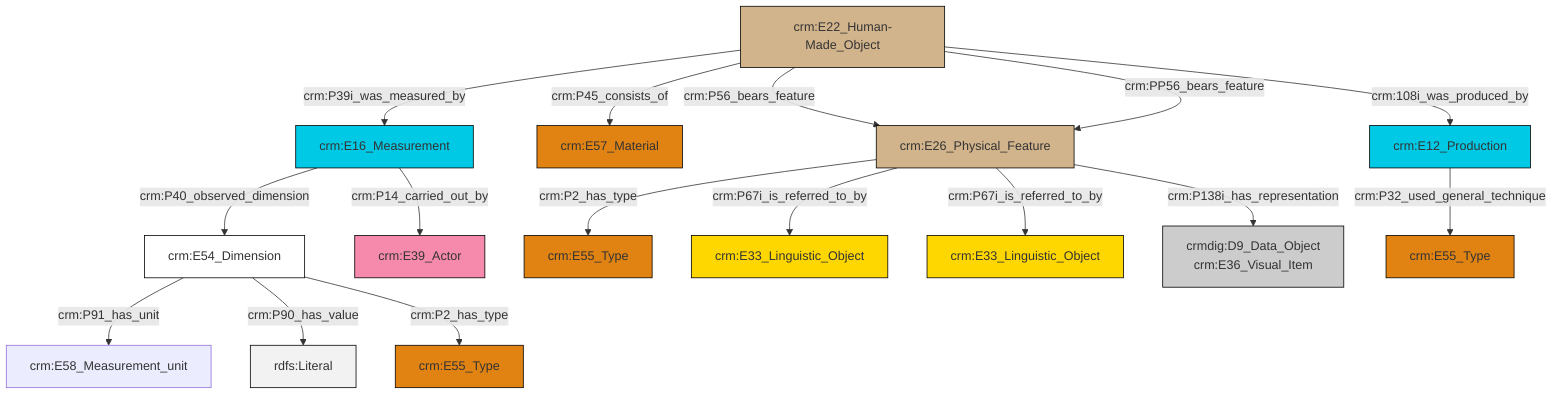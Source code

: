 graph TD
classDef Literal fill:#f2f2f2,stroke:#000000;
classDef CRM_Entity fill:#FFFFFF,stroke:#000000;
classDef Temporal_Entity fill:#00C9E6, stroke:#000000;
classDef Type fill:#E18312, stroke:#000000;
classDef Time-Span fill:#2C9C91, stroke:#000000;
classDef Appellation fill:#FFEB7F, stroke:#000000;
classDef Place fill:#008836, stroke:#000000;
classDef Persistent_Item fill:#B266B2, stroke:#000000;
classDef Conceptual_Object fill:#FFD700, stroke:#000000;
classDef Physical_Thing fill:#D2B48C, stroke:#000000;
classDef Actor fill:#f58aad, stroke:#000000;
classDef PC_Classes fill:#4ce600, stroke:#000000;
classDef Multi fill:#cccccc,stroke:#000000;

0["crm:E54_Dimension"]:::CRM_Entity -->|crm:P91_has_unit| 1["crm:E58_Measurement_unit"]:::Default
2["crm:E16_Measurement"]:::Temporal_Entity -->|crm:P40_observed_dimension| 0["crm:E54_Dimension"]:::CRM_Entity
3["crm:E26_Physical_Feature"]:::Physical_Thing -->|crm:P2_has_type| 4["crm:E55_Type"]:::Type
7["crm:E12_Production"]:::Temporal_Entity -->|crm:P32_used_general_technique| 8["crm:E55_Type"]:::Type
3["crm:E26_Physical_Feature"]:::Physical_Thing -->|crm:P67i_is_referred_to_by| 10["crm:E33_Linguistic_Object"]:::Conceptual_Object
3["crm:E26_Physical_Feature"]:::Physical_Thing -->|crm:P67i_is_referred_to_by| 11["crm:E33_Linguistic_Object"]:::Conceptual_Object
14["crm:E22_Human-Made_Object"]:::Physical_Thing -->|crm:P39i_was_measured_by| 2["crm:E16_Measurement"]:::Temporal_Entity
0["crm:E54_Dimension"]:::CRM_Entity -->|crm:P90_has_value| 18[rdfs:Literal]:::Literal
14["crm:E22_Human-Made_Object"]:::Physical_Thing -->|crm:P45_consists_of| 12["crm:E57_Material"]:::Type
14["crm:E22_Human-Made_Object"]:::Physical_Thing -->|crm:P56_bears_feature| 3["crm:E26_Physical_Feature"]:::Physical_Thing
14["crm:E22_Human-Made_Object"]:::Physical_Thing -->|crm:PP56_bears_feature| 3["crm:E26_Physical_Feature"]:::Physical_Thing
3["crm:E26_Physical_Feature"]:::Physical_Thing -->|crm:P138i_has_representation| 16["crmdig:D9_Data_Object<br>crm:E36_Visual_Item"]:::Multi
14["crm:E22_Human-Made_Object"]:::Physical_Thing -->|crm:108i_was_produced_by| 7["crm:E12_Production"]:::Temporal_Entity
0["crm:E54_Dimension"]:::CRM_Entity -->|crm:P2_has_type| 5["crm:E55_Type"]:::Type
2["crm:E16_Measurement"]:::Temporal_Entity -->|crm:P14_carried_out_by| 23["crm:E39_Actor"]:::Actor